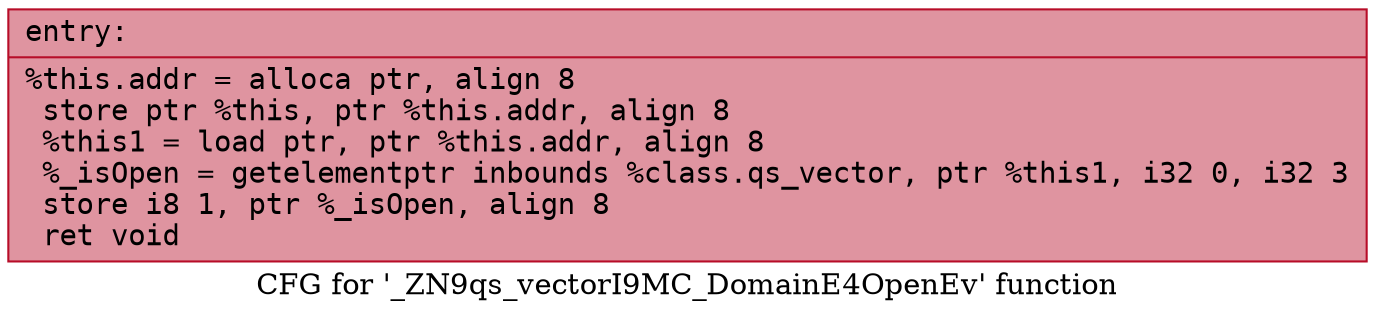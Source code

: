 digraph "CFG for '_ZN9qs_vectorI9MC_DomainE4OpenEv' function" {
	label="CFG for '_ZN9qs_vectorI9MC_DomainE4OpenEv' function";

	Node0x55dab479ef40 [shape=record,color="#b70d28ff", style=filled, fillcolor="#b70d2870" fontname="Courier",label="{entry:\l|  %this.addr = alloca ptr, align 8\l  store ptr %this, ptr %this.addr, align 8\l  %this1 = load ptr, ptr %this.addr, align 8\l  %_isOpen = getelementptr inbounds %class.qs_vector, ptr %this1, i32 0, i32 3\l  store i8 1, ptr %_isOpen, align 8\l  ret void\l}"];
}
